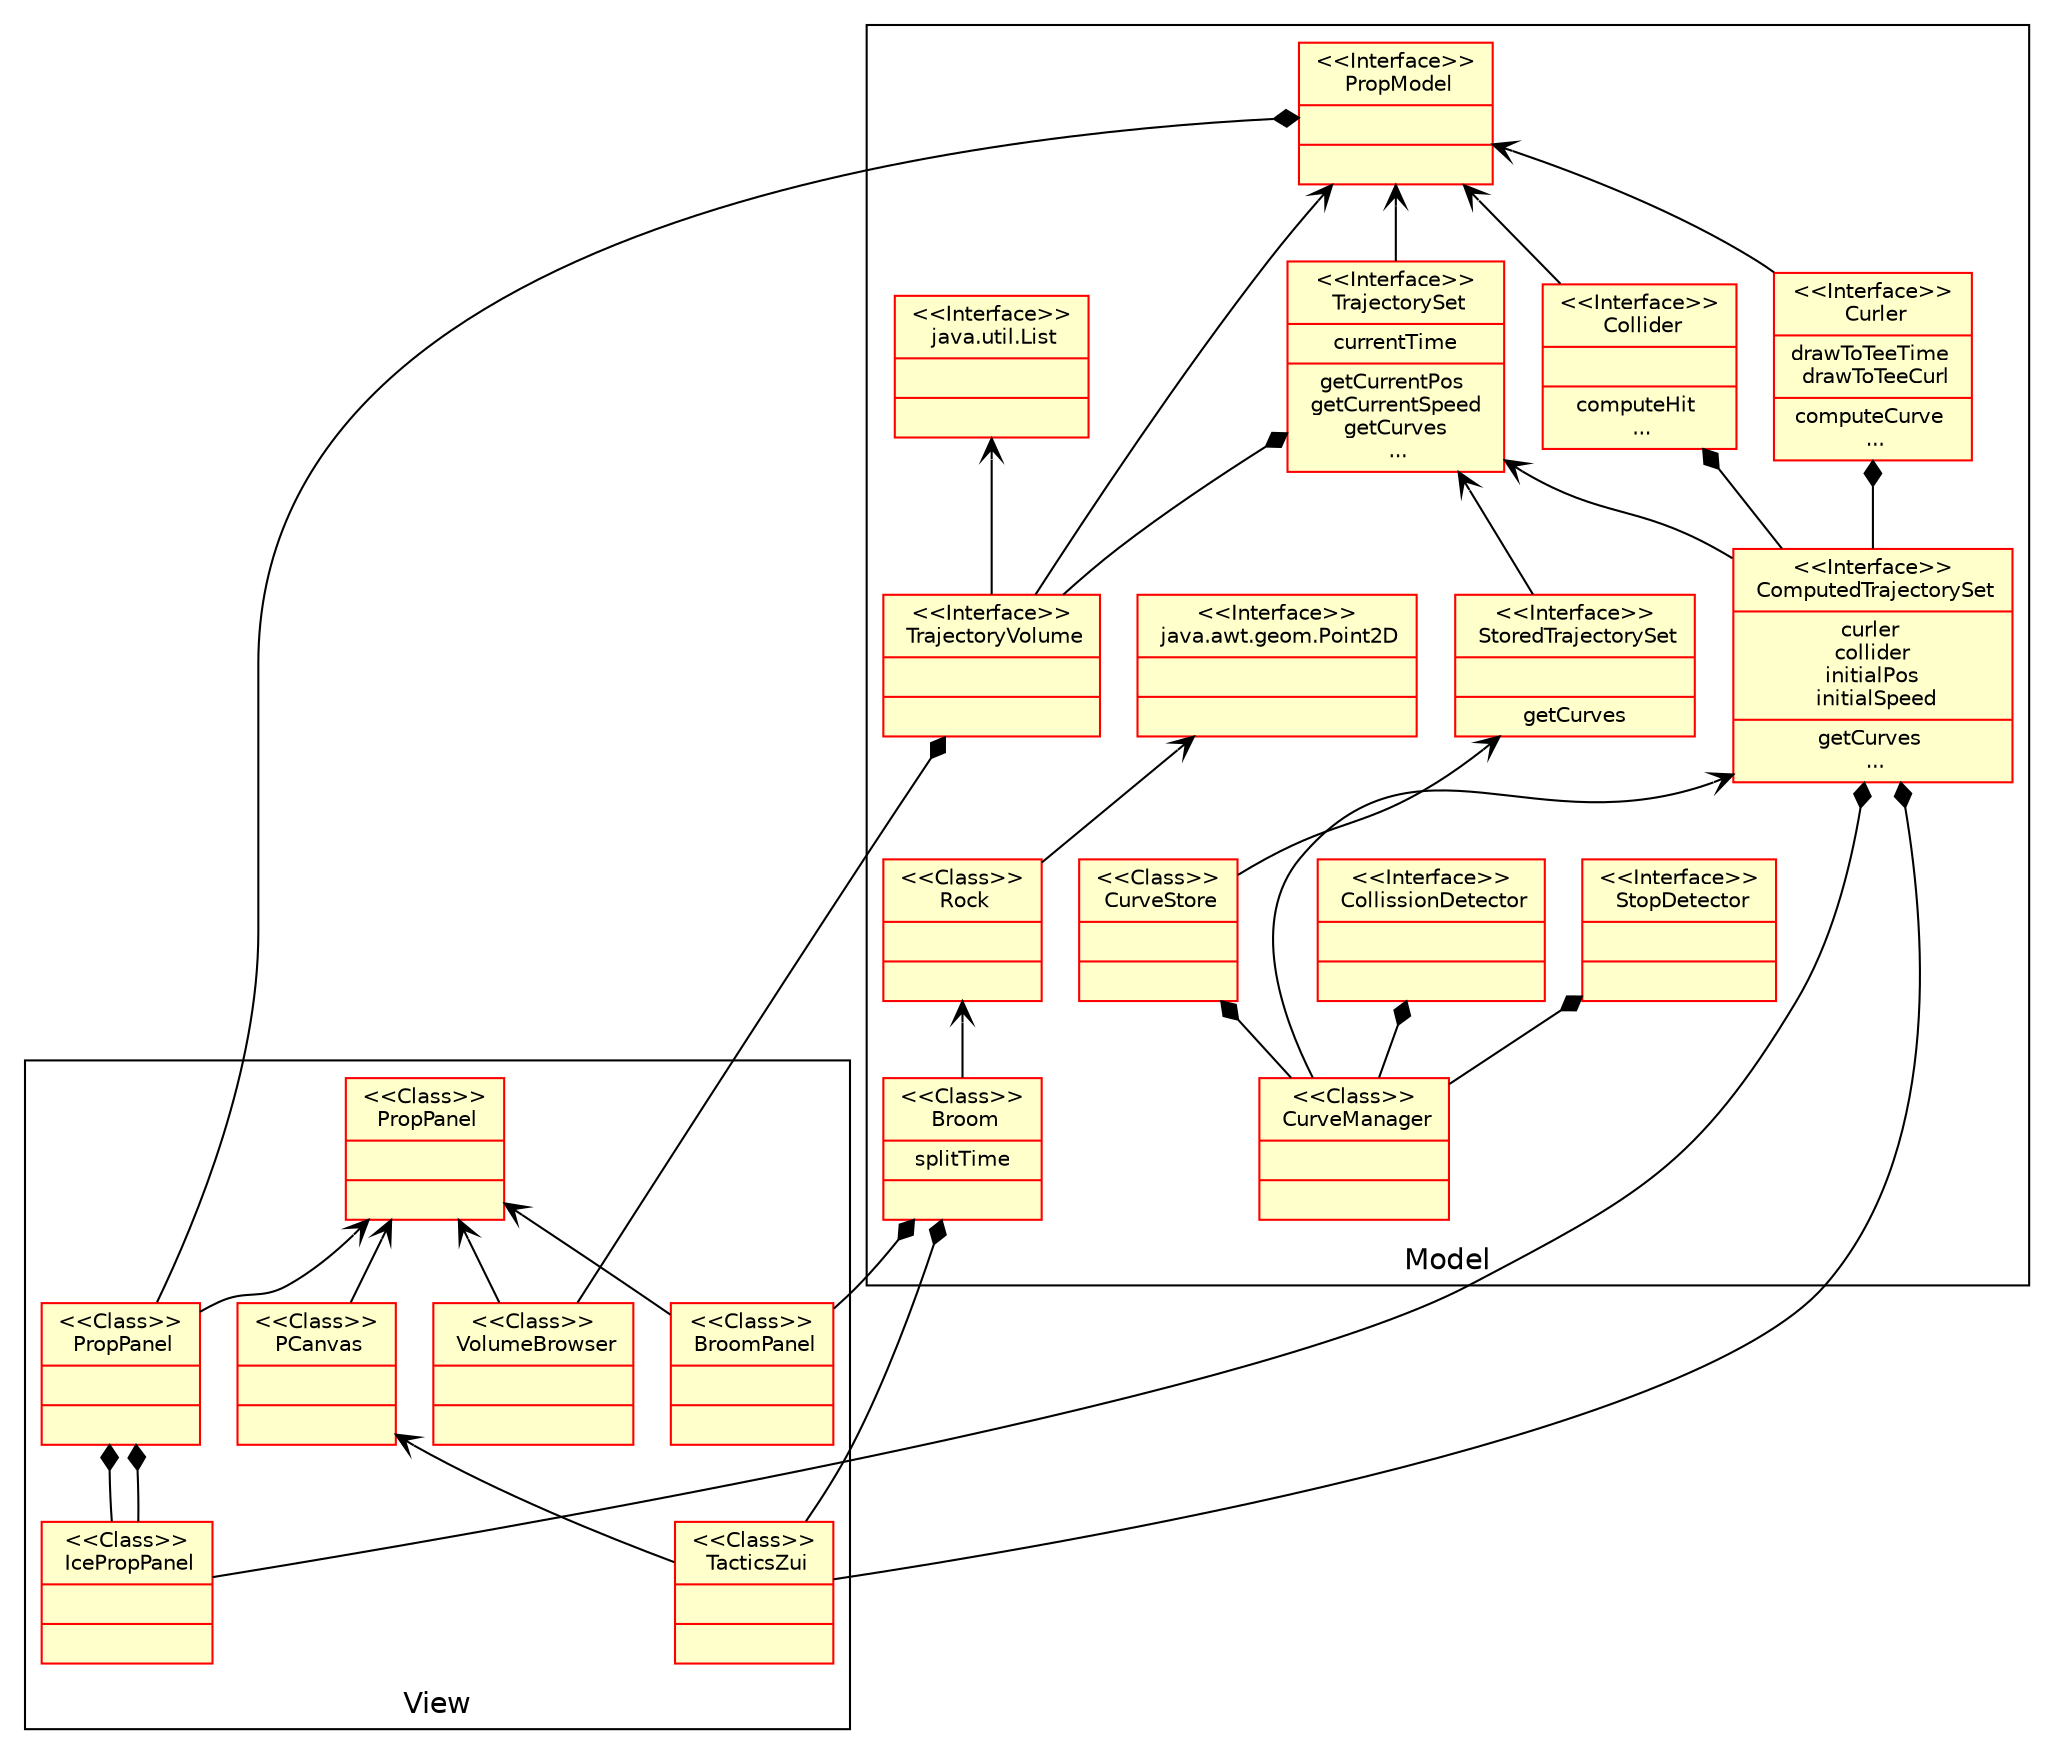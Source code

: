 #!/usr/bin/dot -Tpdf -o domain-model.pdf
/*
    $Id: deployment.dot 12872 2006-10-31 16:59:40Z rohrmoser $

        See http://www.graphviz.org/Documentation.php
*/
digraph G {
	rankdir=BT;
	fontname="Helvetica";

#	edge [fontname="Helvetica",fontsize=10, fontcolor="black", labelfontname="Helvetica",labelfontsize=10, color="red"];
	node [fontname="Helvetica",fontsize=10, fontcolor="black", shape=record, color="red", style=filled, fillcolor="#FFFFCC", labeljust="r"];
	edge [arrowhead=open];
#	node [style=filled, fillcolor="lightblue"];
#	compound=true;

subgraph cluster_model {
	label="Model";

#	JDK
	List [
		label = "{ \<\<Interface\>\>\n java.util.List||}"
	];
	Point2D [
		label = "{ \<\<Interface\>\>\n java.awt.geom.Point2D||}"
	];

#	JCurl

	PropModel [
		label = "{ \<\<Interface\>\>\n PropModel||}"
	];

	Rock [
		label = "{ \<\<Class\>\>\n Rock|| }"
	];

	TrajectorySet [
		label = "{ \<\<Interface\>\>\n TrajectorySet| \
		currentTime | \
		getCurrentPos \n \
		getCurrentSpeed \n \
		getCurves \n \
		... }"
	];

	ComputedTrajectorySet [
		label = "{ \<\<Interface\>\>\n ComputedTrajectorySet| \
		curler \n \
		collider \n \
		initialPos \n \
		initialSpeed | \
		getCurves \n \
		... }"
	];

	StoredTrajectorySet [
		label = "{ \<\<Interface\>\>\n StoredTrajectorySet|| getCurves }"
	];

	Volume [
		label = "{ \<\<Interface\>\>\n TrajectoryVolume||}"
	];

	Curler [
		label = "{ \<\<Interface\>\>\n Curler| \
		drawToTeeTime \n \
		drawToTeeCurl | \
		computeCurve \n \
		... }"
	];

	Collider [
		label = "{ \<\<Interface\>\>\n Collider| | \
		computeHit \n \
		... }"
	];

	CollissionDetector [
		label = "{ \<\<Interface\>\>\n CollissionDetector | | }"
	];

	StopDetector [
		label = "{ \<\<Interface\>\>\n StopDetector | | }"
	];

	CurveStore [
		label = "{ \<\<Class\>\>\n CurveStore|| }"
	];

	CurveManager [
		label = "{ \<\<Class\>\>\n CurveManager|| }"
	];

	Broom [
		label = "{ \<\<Class\>\>\n Broom|splitTime| }"
	];

#	Inheritance
	Rock -> Point2D;
	Volume -> List;
	Volume -> PropModel;
	TrajectorySet -> PropModel;
	StoredTrajectorySet -> TrajectorySet;
	CurveStore -> StoredTrajectorySet;
	ComputedTrajectorySet -> TrajectorySet;
	CurveManager -> ComputedTrajectorySet;
	Curler -> PropModel;
	Collider -> PropModel;
	Broom -> Rock;

#	Aggregation
	Volume -> TrajectorySet [arrowhead=diamond];
	ComputedTrajectorySet -> Curler [arrowhead=diamond];
	ComputedTrajectorySet -> Collider [arrowhead=diamond];
	CurveManager -> CollissionDetector [arrowhead=diamond];
	CurveManager -> StopDetector [arrowhead=diamond];
	CurveManager -> CurveStore [arrowhead=diamond];
}

subgraph cluster_view {
	label="View";

	JPanel [
		label = "{ \<\<Class\>\>\n PropPanel|| }"
	];

	PCanvas [
		label = "{ \<\<Class\>\>\n PCanvas|| }"
	];

	PropPanel [
		label = "{ \<\<Class\>\>\n PropPanel|| }"
	];

	BroomPanel [
		label = "{ \<\<Class\>\>\n BroomPanel|| }"
	];

	VolumeBrowser [
		label = "{ \<\<Class\>\>\n VolumeBrowser|| }"
	];

	IcePropPanel [
		label = "{ \<\<Class\>\>\n IcePropPanel|| }"
	];

	TacticsZui [
		label = "{ \<\<Class\>\>\n TacticsZui|| }"
	];

	PropPanel -> JPanel;
	BroomPanel -> JPanel;
	VolumeBrowser -> JPanel;
	PCanvas -> JPanel;
	TacticsZui -> PCanvas;

	IcePropPanel -> PropPanel [arrowhead=diamond];
	IcePropPanel -> PropPanel [arrowhead=diamond];
}

PropPanel -> PropModel [arrowhead=diamond];
VolumeBrowser -> Volume [arrowhead=diamond];
TacticsZui -> ComputedTrajectorySet [arrowhead=diamond];
TacticsZui -> Broom [arrowhead=diamond];
BroomPanel -> Broom [arrowhead=diamond];
IcePropPanel -> ComputedTrajectorySet [arrowhead=diamond];
}
